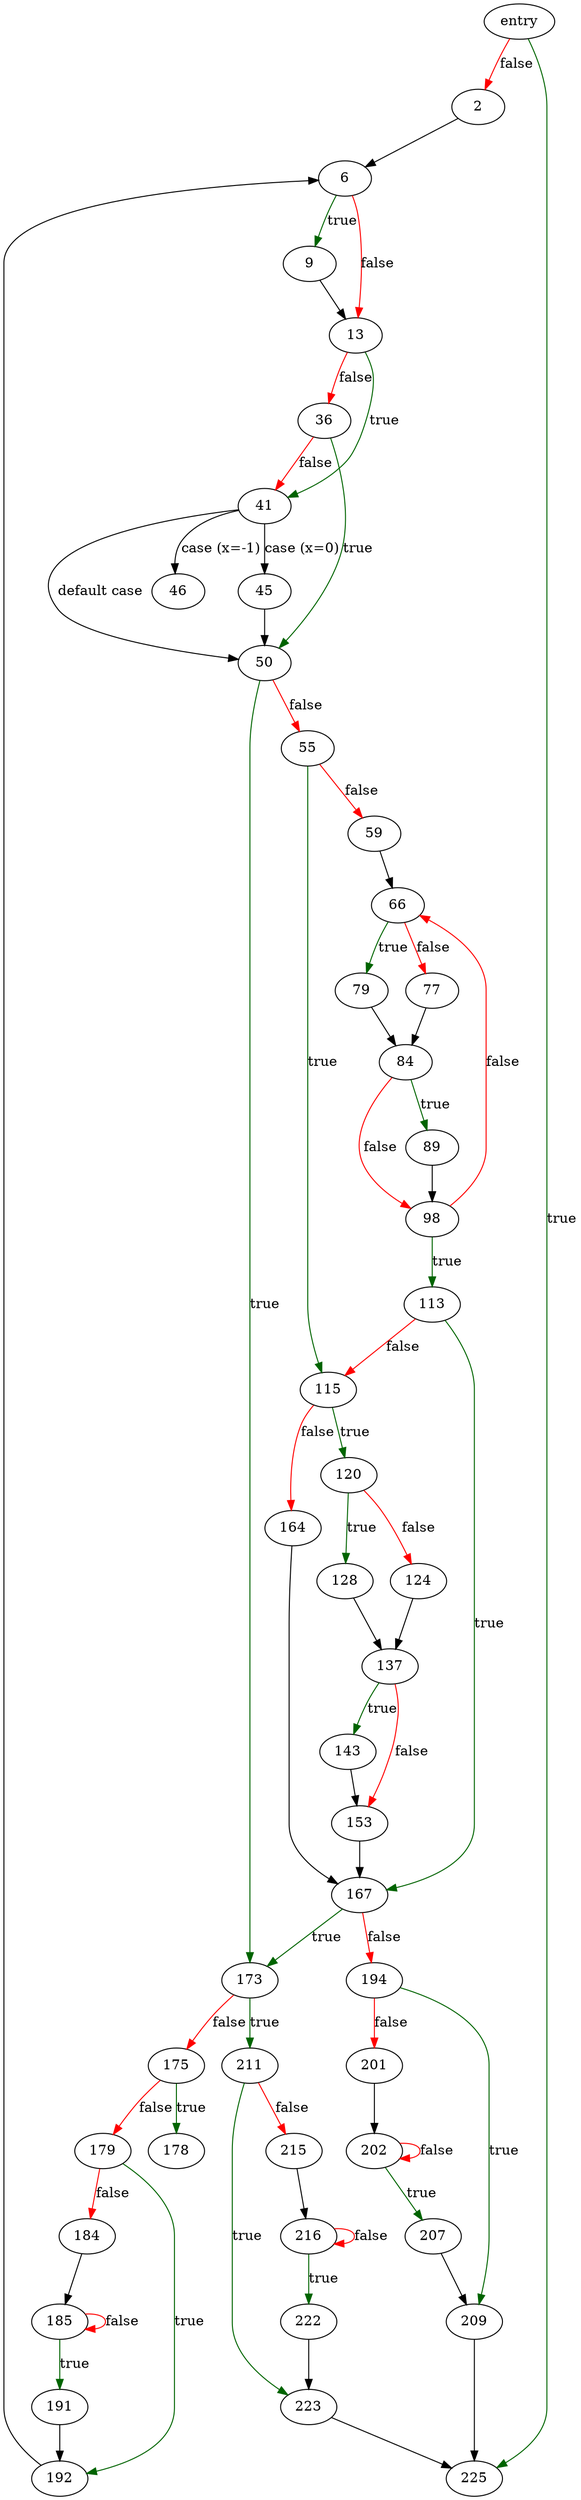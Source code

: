 digraph "load_buffer" {
	// Node definitions.
	0 [label=entry];
	2;
	6;
	9;
	13;
	36;
	41;
	45;
	46;
	50;
	55;
	59;
	66;
	77;
	79;
	84;
	89;
	98;
	113;
	115;
	120;
	124;
	128;
	137;
	143;
	153;
	164;
	167;
	173;
	175;
	178;
	179;
	184;
	185;
	191;
	192;
	194;
	201;
	202;
	207;
	209;
	211;
	215;
	216;
	222;
	223;
	225;

	// Edge definitions.
	0 -> 2 [
		color=red
		label=false
	];
	0 -> 225 [
		color=darkgreen
		label=true
	];
	2 -> 6;
	6 -> 9 [
		color=darkgreen
		label=true
	];
	6 -> 13 [
		color=red
		label=false
	];
	9 -> 13;
	13 -> 36 [
		color=red
		label=false
	];
	13 -> 41 [
		color=darkgreen
		label=true
	];
	36 -> 41 [
		color=red
		label=false
	];
	36 -> 50 [
		color=darkgreen
		label=true
	];
	41 -> 45 [label="case (x=0)"];
	41 -> 46 [label="case (x=-1)"];
	41 -> 50 [label="default case"];
	45 -> 50;
	50 -> 55 [
		color=red
		label=false
	];
	50 -> 173 [
		color=darkgreen
		label=true
	];
	55 -> 59 [
		color=red
		label=false
	];
	55 -> 115 [
		color=darkgreen
		label=true
	];
	59 -> 66;
	66 -> 77 [
		color=red
		label=false
	];
	66 -> 79 [
		color=darkgreen
		label=true
	];
	77 -> 84;
	79 -> 84;
	84 -> 89 [
		color=darkgreen
		label=true
	];
	84 -> 98 [
		color=red
		label=false
	];
	89 -> 98;
	98 -> 66 [
		color=red
		label=false
	];
	98 -> 113 [
		color=darkgreen
		label=true
	];
	113 -> 115 [
		color=red
		label=false
	];
	113 -> 167 [
		color=darkgreen
		label=true
	];
	115 -> 120 [
		color=darkgreen
		label=true
	];
	115 -> 164 [
		color=red
		label=false
	];
	120 -> 124 [
		color=red
		label=false
	];
	120 -> 128 [
		color=darkgreen
		label=true
	];
	124 -> 137;
	128 -> 137;
	137 -> 143 [
		color=darkgreen
		label=true
	];
	137 -> 153 [
		color=red
		label=false
	];
	143 -> 153;
	153 -> 167;
	164 -> 167;
	167 -> 173 [
		color=darkgreen
		label=true
	];
	167 -> 194 [
		color=red
		label=false
	];
	173 -> 175 [
		color=red
		label=false
	];
	173 -> 211 [
		color=darkgreen
		label=true
	];
	175 -> 178 [
		color=darkgreen
		label=true
	];
	175 -> 179 [
		color=red
		label=false
	];
	179 -> 184 [
		color=red
		label=false
	];
	179 -> 192 [
		color=darkgreen
		label=true
	];
	184 -> 185;
	185 -> 185 [
		color=red
		label=false
	];
	185 -> 191 [
		color=darkgreen
		label=true
	];
	191 -> 192;
	192 -> 6;
	194 -> 201 [
		color=red
		label=false
	];
	194 -> 209 [
		color=darkgreen
		label=true
	];
	201 -> 202;
	202 -> 202 [
		color=red
		label=false
	];
	202 -> 207 [
		color=darkgreen
		label=true
	];
	207 -> 209;
	209 -> 225;
	211 -> 215 [
		color=red
		label=false
	];
	211 -> 223 [
		color=darkgreen
		label=true
	];
	215 -> 216;
	216 -> 216 [
		color=red
		label=false
	];
	216 -> 222 [
		color=darkgreen
		label=true
	];
	222 -> 223;
	223 -> 225;
}